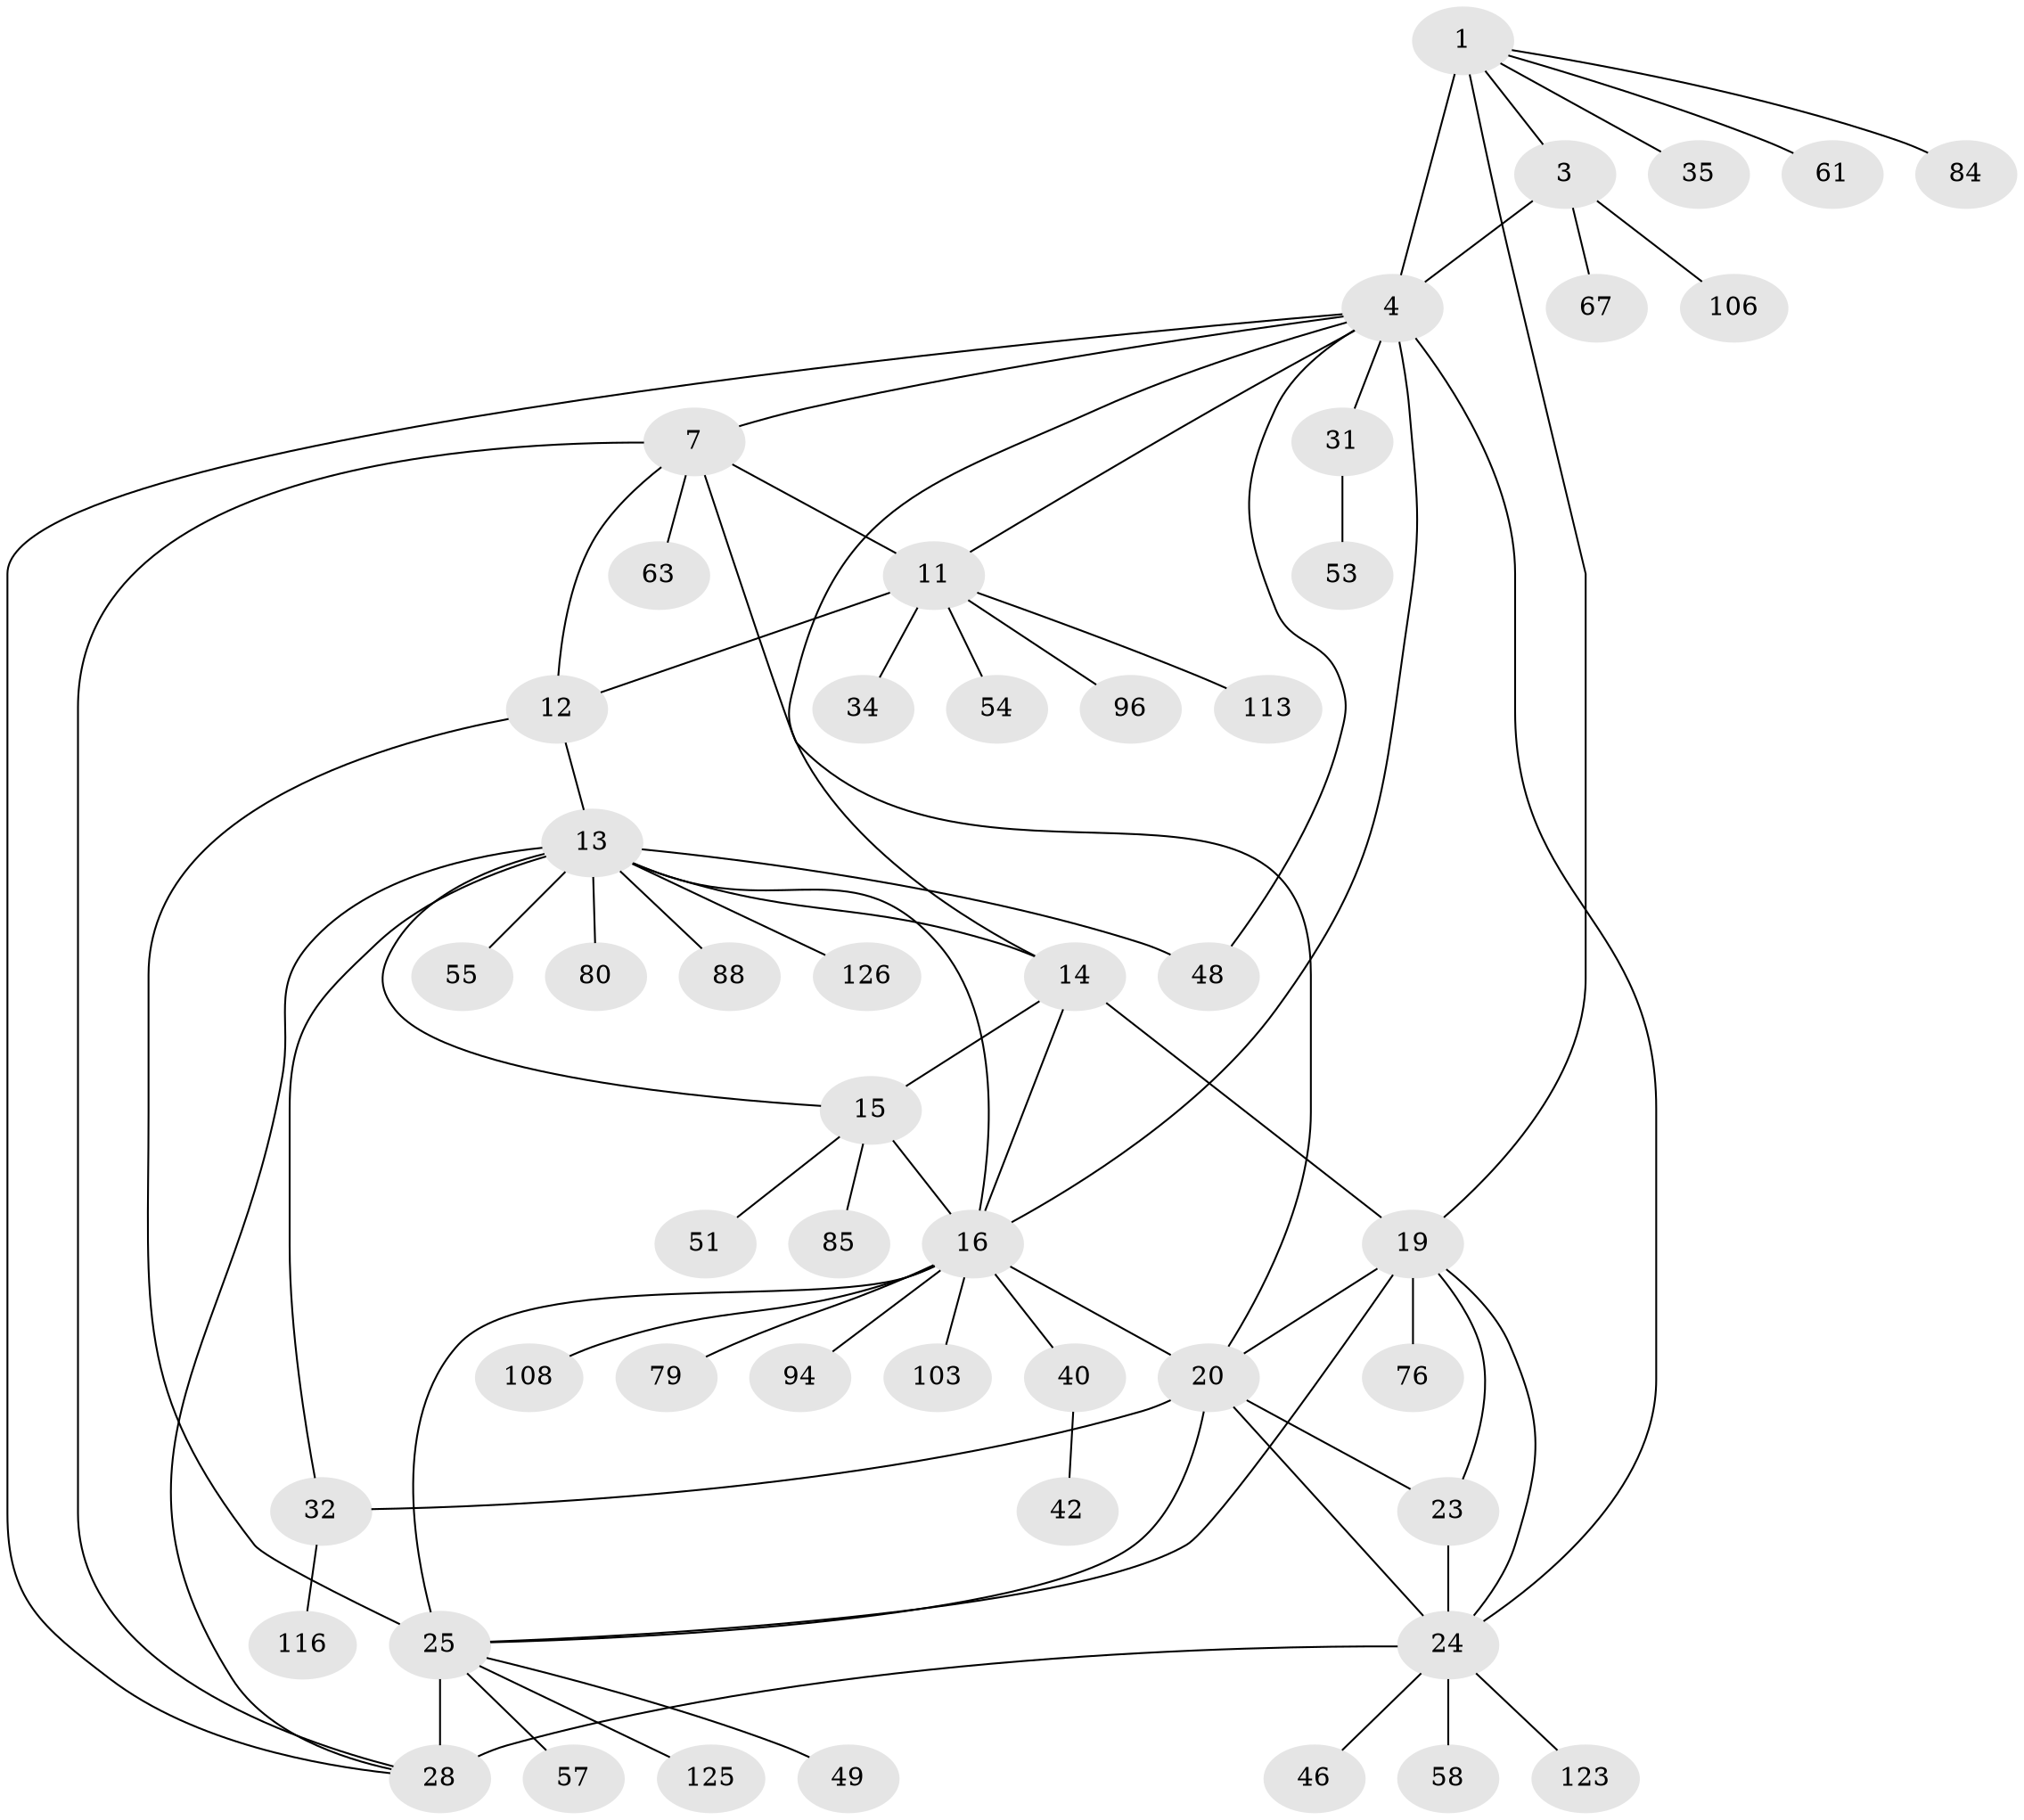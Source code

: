 // original degree distribution, {10: 0.03968253968253968, 8: 0.031746031746031744, 7: 0.03968253968253968, 9: 0.047619047619047616, 11: 0.015873015873015872, 6: 0.03968253968253968, 13: 0.007936507936507936, 12: 0.015873015873015872, 2: 0.18253968253968253, 3: 0.023809523809523808, 4: 0.007936507936507936, 1: 0.5476190476190477}
// Generated by graph-tools (version 1.1) at 2025/19/03/04/25 18:19:56]
// undirected, 50 vertices, 73 edges
graph export_dot {
graph [start="1"]
  node [color=gray90,style=filled];
  1 [super="+2+43+50+65+124+105+5"];
  3;
  4 [super="+6"];
  7 [super="+39+9+109+93+66+8"];
  11;
  12 [super="+92"];
  13;
  14 [super="+62+111+47"];
  15;
  16 [super="+17+18"];
  19 [super="+21+71+70"];
  20 [super="+22+119"];
  23 [super="+56"];
  24;
  25 [super="+27+97+112+26+45+29"];
  28 [super="+60+30"];
  31;
  32;
  34;
  35;
  40;
  42 [super="+44"];
  46 [super="+98"];
  48;
  49;
  51;
  53;
  54 [super="+75"];
  55 [super="+74"];
  57;
  58;
  61;
  63;
  67 [super="+110"];
  76;
  79 [super="+117"];
  80;
  84;
  85 [super="+120"];
  88;
  94;
  96;
  103;
  106;
  108;
  113;
  116;
  123;
  125;
  126;
  1 -- 3 [weight=3];
  1 -- 4 [weight=6];
  1 -- 19;
  1 -- 84;
  1 -- 61;
  1 -- 35;
  3 -- 4 [weight=2];
  3 -- 67;
  3 -- 106;
  4 -- 11;
  4 -- 31;
  4 -- 16;
  4 -- 7;
  4 -- 14;
  4 -- 48;
  4 -- 24;
  4 -- 28;
  7 -- 11 [weight=4];
  7 -- 12 [weight=4];
  7 -- 63;
  7 -- 28;
  7 -- 20;
  11 -- 12;
  11 -- 34;
  11 -- 54;
  11 -- 96;
  11 -- 113;
  12 -- 13;
  12 -- 25;
  13 -- 14;
  13 -- 15;
  13 -- 16 [weight=3];
  13 -- 32;
  13 -- 48;
  13 -- 55;
  13 -- 80;
  13 -- 88;
  13 -- 126;
  13 -- 28;
  14 -- 15;
  14 -- 16 [weight=3];
  14 -- 19;
  15 -- 16 [weight=3];
  15 -- 51;
  15 -- 85;
  16 -- 79;
  16 -- 103;
  16 -- 40;
  16 -- 108;
  16 -- 25;
  16 -- 94;
  16 -- 20 [weight=2];
  19 -- 20 [weight=5];
  19 -- 23 [weight=2];
  19 -- 24 [weight=2];
  19 -- 25;
  19 -- 76;
  20 -- 23 [weight=2];
  20 -- 24 [weight=2];
  20 -- 32;
  20 -- 25 [weight=2];
  23 -- 24;
  24 -- 46;
  24 -- 58;
  24 -- 123;
  24 -- 28;
  25 -- 28 [weight=8];
  25 -- 49;
  25 -- 125;
  25 -- 57;
  31 -- 53;
  32 -- 116;
  40 -- 42;
}
